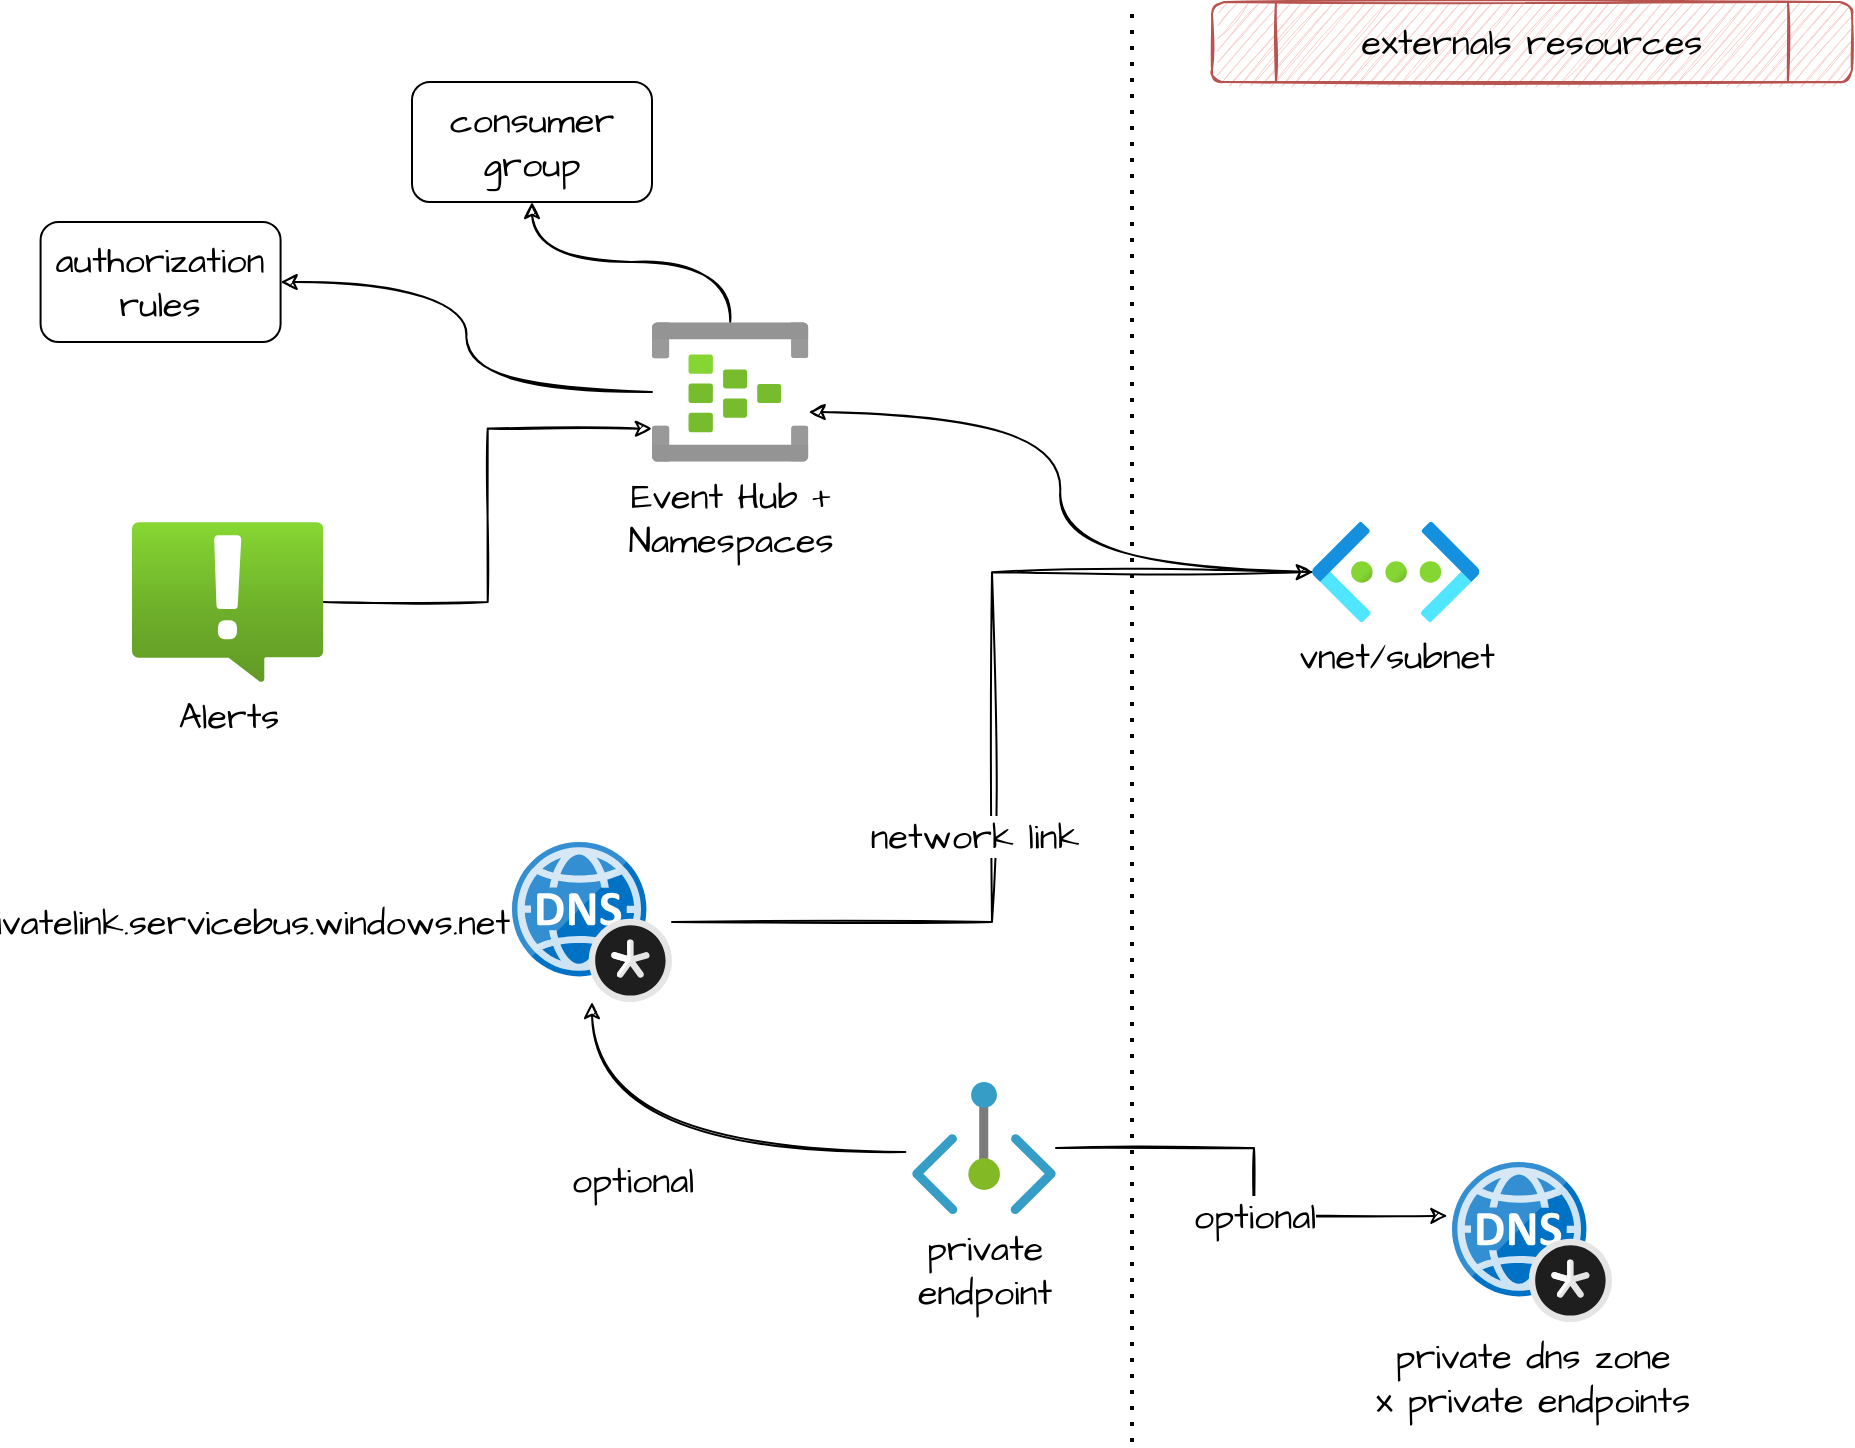 <mxfile version="19.0.3" type="device"><diagram id="ArKqH_pPMN16gDMSGU3m" name="Page-1"><mxGraphModel dx="1485" dy="1470" grid="1" gridSize="10" guides="1" tooltips="1" connect="1" arrows="1" fold="1" page="1" pageScale="1" pageWidth="827" pageHeight="1169" math="0" shadow="0"><root><mxCell id="0"/><mxCell id="1" parent="0"/><mxCell id="DOS7CWorLfeVmID9HikK-3" value="" style="endArrow=none;dashed=1;html=1;dashPattern=1 3;strokeWidth=2;rounded=0;" parent="1" edge="1"><mxGeometry width="50" height="50" relative="1" as="geometry"><mxPoint x="360" y="800" as="sourcePoint"/><mxPoint x="360" y="80" as="targetPoint"/></mxGeometry></mxCell><mxCell id="DOS7CWorLfeVmID9HikK-4" value="externals resources" style="shape=process;whiteSpace=wrap;html=1;backgroundOutline=1;fontFamily=Architects Daughter;fontSource=https%3A%2F%2Ffonts.googleapis.com%2Fcss%3Ffamily%3DArchitects%2BDaughter;fillColor=#f8cecc;strokeColor=#b85450;fontSize=18;rounded=1;sketch=1;" parent="1" vertex="1"><mxGeometry x="400" y="80" width="320" height="40" as="geometry"/></mxCell><mxCell id="fzXGkyh3DL_eOsN_Ycct-12" style="edgeStyle=orthogonalEdgeStyle;rounded=0;sketch=1;orthogonalLoop=1;jettySize=auto;html=1;entryX=0.5;entryY=1;entryDx=0;entryDy=0;fontFamily=Architects Daughter;fontSource=https%3A%2F%2Ffonts.googleapis.com%2Fcss%3Ffamily%3DArchitects%2BDaughter;fontSize=18;curved=1;" edge="1" parent="1" source="fzXGkyh3DL_eOsN_Ycct-2" target="fzXGkyh3DL_eOsN_Ycct-4"><mxGeometry relative="1" as="geometry"/></mxCell><mxCell id="fzXGkyh3DL_eOsN_Ycct-13" style="edgeStyle=orthogonalEdgeStyle;curved=1;rounded=0;sketch=1;orthogonalLoop=1;jettySize=auto;html=1;entryX=1;entryY=0.5;entryDx=0;entryDy=0;fontFamily=Architects Daughter;fontSource=https%3A%2F%2Ffonts.googleapis.com%2Fcss%3Ffamily%3DArchitects%2BDaughter;fontSize=18;" edge="1" parent="1" source="fzXGkyh3DL_eOsN_Ycct-2" target="fzXGkyh3DL_eOsN_Ycct-5"><mxGeometry relative="1" as="geometry"/></mxCell><mxCell id="fzXGkyh3DL_eOsN_Ycct-2" value="Event Hub +&lt;br&gt;Namespaces" style="aspect=fixed;html=1;points=[];align=center;image;fontSize=18;image=img/lib/azure2/iot/Event_Hubs.svg;fontFamily=Architects Daughter;fontSource=https%3A%2F%2Ffonts.googleapis.com%2Fcss%3Ffamily%3DArchitects%2BDaughter;" vertex="1" parent="1"><mxGeometry x="120" y="240" width="78.16" height="70" as="geometry"/></mxCell><mxCell id="fzXGkyh3DL_eOsN_Ycct-4" value="consumer group" style="rounded=1;whiteSpace=wrap;html=1;fontFamily=Architects Daughter;fontSource=https%3A%2F%2Ffonts.googleapis.com%2Fcss%3Ffamily%3DArchitects%2BDaughter;fontSize=18;" vertex="1" parent="1"><mxGeometry y="120" width="120" height="60" as="geometry"/></mxCell><mxCell id="fzXGkyh3DL_eOsN_Ycct-5" value="authorization&lt;br&gt;rules" style="rounded=1;whiteSpace=wrap;html=1;fontFamily=Architects Daughter;fontSource=https%3A%2F%2Ffonts.googleapis.com%2Fcss%3Ffamily%3DArchitects%2BDaughter;fontSize=18;" vertex="1" parent="1"><mxGeometry x="-185.71" y="190" width="120" height="60" as="geometry"/></mxCell><mxCell id="fzXGkyh3DL_eOsN_Ycct-8" style="edgeStyle=orthogonalEdgeStyle;rounded=0;orthogonalLoop=1;jettySize=auto;html=1;entryX=0.005;entryY=0.502;entryDx=0;entryDy=0;entryPerimeter=0;fontFamily=Architects Daughter;fontSource=https%3A%2F%2Ffonts.googleapis.com%2Fcss%3Ffamily%3DArchitects%2BDaughter;fontSize=18;sketch=1;" edge="1" parent="1" source="fzXGkyh3DL_eOsN_Ycct-6" target="fzXGkyh3DL_eOsN_Ycct-7"><mxGeometry relative="1" as="geometry"/></mxCell><mxCell id="fzXGkyh3DL_eOsN_Ycct-9" value="network link" style="edgeLabel;html=1;align=center;verticalAlign=middle;resizable=0;points=[];fontSize=18;fontFamily=Architects Daughter;" vertex="1" connectable="0" parent="fzXGkyh3DL_eOsN_Ycct-8"><mxGeometry x="-0.182" y="1" relative="1" as="geometry"><mxPoint x="-8" y="-1" as="offset"/></mxGeometry></mxCell><mxCell id="fzXGkyh3DL_eOsN_Ycct-6" value="privatelink.servicebus.windows.net" style="sketch=0;aspect=fixed;html=1;points=[];align=right;image;fontSize=18;image=img/lib/mscae/DNS_Private_Zones.svg;fontFamily=Architects Daughter;fontSource=https%3A%2F%2Ffonts.googleapis.com%2Fcss%3Ffamily%3DArchitects%2BDaughter;labelPosition=left;verticalLabelPosition=middle;verticalAlign=middle;" vertex="1" parent="1"><mxGeometry x="50" y="500" width="80" height="80" as="geometry"/></mxCell><mxCell id="fzXGkyh3DL_eOsN_Ycct-23" style="edgeStyle=orthogonalEdgeStyle;curved=1;rounded=0;sketch=1;orthogonalLoop=1;jettySize=auto;html=1;entryX=1.002;entryY=0.643;entryDx=0;entryDy=0;entryPerimeter=0;fontFamily=Architects Daughter;fontSource=https%3A%2F%2Ffonts.googleapis.com%2Fcss%3Ffamily%3DArchitects%2BDaughter;fontSize=18;" edge="1" parent="1" source="fzXGkyh3DL_eOsN_Ycct-7" target="fzXGkyh3DL_eOsN_Ycct-2"><mxGeometry relative="1" as="geometry"/></mxCell><mxCell id="fzXGkyh3DL_eOsN_Ycct-7" value="vnet/subnet" style="aspect=fixed;html=1;points=[];align=center;image;fontSize=18;image=img/lib/azure2/networking/Virtual_Networks.svg;fontFamily=Architects Daughter;fontSource=https%3A%2F%2Ffonts.googleapis.com%2Fcss%3Ffamily%3DArchitects%2BDaughter;" vertex="1" parent="1"><mxGeometry x="450" y="340" width="83.75" height="50" as="geometry"/></mxCell><mxCell id="fzXGkyh3DL_eOsN_Ycct-16" style="edgeStyle=orthogonalEdgeStyle;curved=1;rounded=0;sketch=1;orthogonalLoop=1;jettySize=auto;html=1;fontFamily=Architects Daughter;fontSource=https%3A%2F%2Ffonts.googleapis.com%2Fcss%3Ffamily%3DArchitects%2BDaughter;fontSize=18;exitX=-0.046;exitY=0.531;exitDx=0;exitDy=0;exitPerimeter=0;" edge="1" parent="1" source="fzXGkyh3DL_eOsN_Ycct-10" target="fzXGkyh3DL_eOsN_Ycct-6"><mxGeometry relative="1" as="geometry"><mxPoint x="220" y="357" as="sourcePoint"/></mxGeometry></mxCell><mxCell id="fzXGkyh3DL_eOsN_Ycct-17" value="optional" style="edgeLabel;html=1;align=center;verticalAlign=middle;resizable=0;points=[];fontSize=18;fontFamily=Architects Daughter;" vertex="1" connectable="0" parent="fzXGkyh3DL_eOsN_Ycct-16"><mxGeometry x="0.182" y="14" relative="1" as="geometry"><mxPoint as="offset"/></mxGeometry></mxCell><mxCell id="fzXGkyh3DL_eOsN_Ycct-18" style="edgeStyle=orthogonalEdgeStyle;rounded=0;sketch=1;orthogonalLoop=1;jettySize=auto;html=1;entryX=-0.028;entryY=0.337;entryDx=0;entryDy=0;entryPerimeter=0;fontFamily=Architects Daughter;fontSource=https%3A%2F%2Ffonts.googleapis.com%2Fcss%3Ffamily%3DArchitects%2BDaughter;fontSize=18;" edge="1" parent="1" source="fzXGkyh3DL_eOsN_Ycct-10" target="fzXGkyh3DL_eOsN_Ycct-11"><mxGeometry relative="1" as="geometry"/></mxCell><mxCell id="fzXGkyh3DL_eOsN_Ycct-19" value="optional" style="edgeLabel;html=1;align=center;verticalAlign=middle;resizable=0;points=[];fontSize=18;fontFamily=Architects Daughter;" vertex="1" connectable="0" parent="fzXGkyh3DL_eOsN_Ycct-18"><mxGeometry x="0.159" relative="1" as="geometry"><mxPoint as="offset"/></mxGeometry></mxCell><mxCell id="fzXGkyh3DL_eOsN_Ycct-10" value="private &lt;br&gt;endpoint" style="aspect=fixed;html=1;points=[];align=center;image;fontSize=18;image=img/lib/azure2/networking/Private_Endpoint.svg;fontFamily=Architects Daughter;fontSource=https%3A%2F%2Ffonts.googleapis.com%2Fcss%3Ffamily%3DArchitects%2BDaughter;" vertex="1" parent="1"><mxGeometry x="250" y="620" width="72" height="66" as="geometry"/></mxCell><mxCell id="fzXGkyh3DL_eOsN_Ycct-11" value="private dns zone&lt;br style=&quot;font-size: 18px;&quot;&gt;x private endpoints" style="sketch=0;aspect=fixed;html=1;points=[];align=center;image;fontSize=18;image=img/lib/mscae/DNS_Private_Zones.svg;fontFamily=Architects Daughter;fontSource=https%3A%2F%2Ffonts.googleapis.com%2Fcss%3Ffamily%3DArchitects%2BDaughter;" vertex="1" parent="1"><mxGeometry x="520" y="660" width="80" height="80" as="geometry"/></mxCell><mxCell id="fzXGkyh3DL_eOsN_Ycct-24" style="edgeStyle=orthogonalEdgeStyle;rounded=0;sketch=1;orthogonalLoop=1;jettySize=auto;html=1;entryX=0;entryY=0.762;entryDx=0;entryDy=0;entryPerimeter=0;fontFamily=Architects Daughter;fontSource=https%3A%2F%2Ffonts.googleapis.com%2Fcss%3Ffamily%3DArchitects%2BDaughter;fontSize=18;" edge="1" parent="1" source="fzXGkyh3DL_eOsN_Ycct-20" target="fzXGkyh3DL_eOsN_Ycct-2"><mxGeometry relative="1" as="geometry"/></mxCell><mxCell id="fzXGkyh3DL_eOsN_Ycct-20" value="Alerts" style="aspect=fixed;html=1;points=[];align=center;image;fontSize=18;image=img/lib/azure2/management_governance/Alerts.svg;fontFamily=Architects Daughter;fontSource=https%3A%2F%2Ffonts.googleapis.com%2Fcss%3Ffamily%3DArchitects%2BDaughter;" vertex="1" parent="1"><mxGeometry x="-140" y="340" width="95.71" height="80" as="geometry"/></mxCell></root></mxGraphModel></diagram></mxfile>